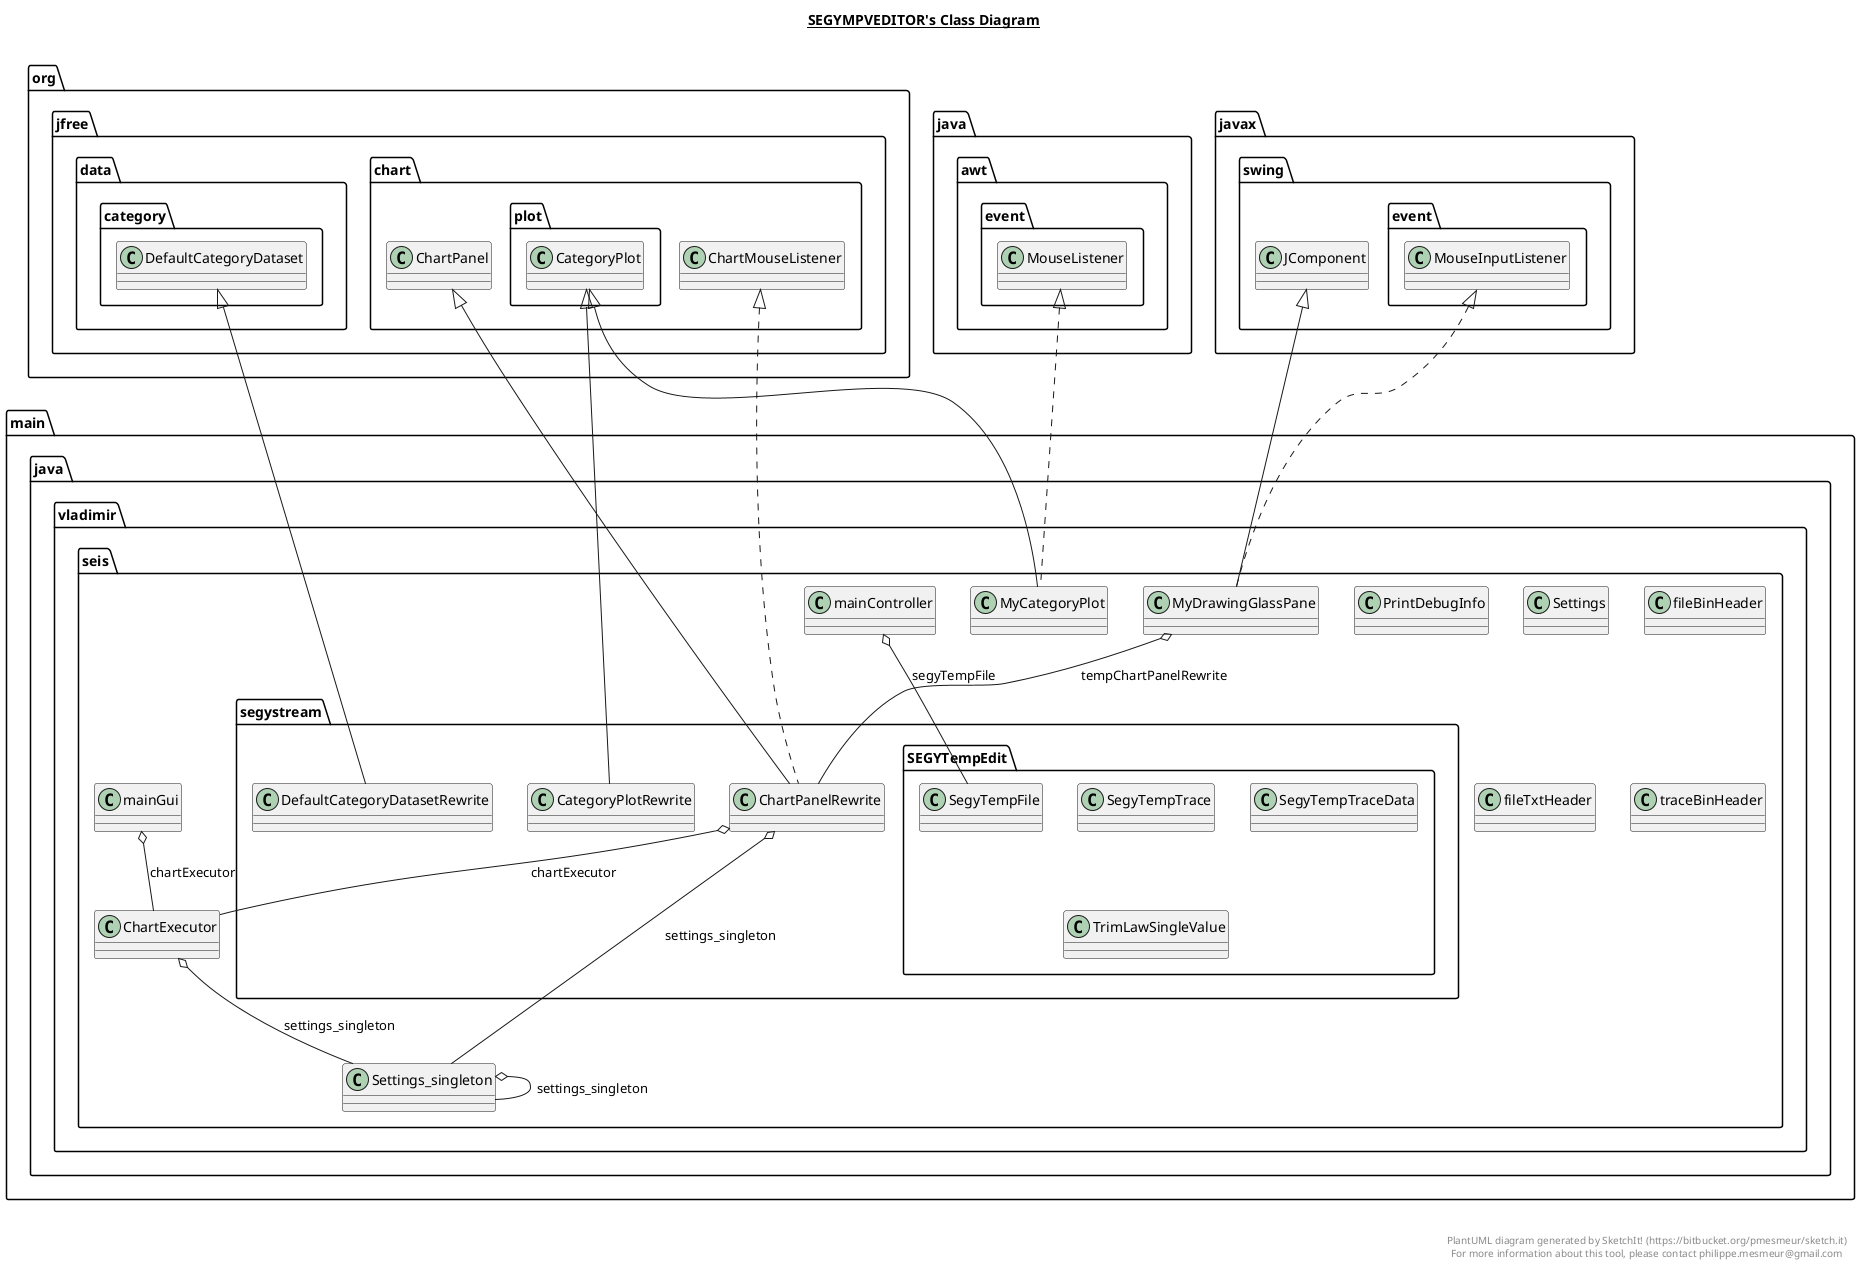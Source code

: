 @startuml

title __SEGYMPVEDITOR's Class Diagram__\n

  namespace main.java.vladimir.seis {
    class main.java.vladimir.seis.ChartExecutor {
    }
  }
  

  namespace main.java.vladimir.seis {
    class main.java.vladimir.seis.MyCategoryPlot {
    }
  }
  

  namespace main.java.vladimir.seis {
    class main.java.vladimir.seis.MyDrawingGlassPane {
    }
  }
  

  namespace main.java.vladimir.seis {
    class main.java.vladimir.seis.PrintDebugInfo {
    }
  }
  

  namespace main.java.vladimir.seis {
    class main.java.vladimir.seis.Settings {
    }
  }
  

  namespace main.java.vladimir.seis {
    class main.java.vladimir.seis.Settings_singleton {
    }
  }
  

  namespace main.java.vladimir.seis {
    class main.java.vladimir.seis.fileBinHeader {
    }
  }
  

  namespace main.java.vladimir.seis {
    class main.java.vladimir.seis.fileTxtHeader {
    }
  }
  

  namespace main.java.vladimir.seis {
    class main.java.vladimir.seis.mainController {
    }
  }
  

  namespace main.java.vladimir.seis {
    class main.java.vladimir.seis.mainGui {
    }
  }
  

  namespace main.java.vladimir.seis {
    namespace segystream {
      class main.java.vladimir.seis.segystream.CategoryPlotRewrite {
      }
    }
  }
  

  namespace main.java.vladimir.seis {
    namespace segystream {
      class main.java.vladimir.seis.segystream.ChartPanelRewrite {
      }
    }
  }
  

  namespace main.java.vladimir.seis {
    namespace segystream {
      class main.java.vladimir.seis.segystream.DefaultCategoryDatasetRewrite {
      }
    }
  }
  

  namespace main.java.vladimir.seis {
    namespace segystream {
      namespace SEGYTempEdit {
        class main.java.vladimir.seis.segystream.SEGYTempEdit.SegyTempFile {
        }
      }
    }
  }
  

  namespace main.java.vladimir.seis {
    namespace segystream {
      namespace SEGYTempEdit {
        class main.java.vladimir.seis.segystream.SEGYTempEdit.SegyTempTrace {
        }
      }
    }
  }
  

  namespace main.java.vladimir.seis {
    namespace segystream {
      namespace SEGYTempEdit {
        class main.java.vladimir.seis.segystream.SEGYTempEdit.SegyTempTraceData {
        }
      }
    }
  }
  

  namespace main.java.vladimir.seis {
    namespace segystream {
      namespace SEGYTempEdit {
        class main.java.vladimir.seis.segystream.SEGYTempEdit.TrimLawSingleValue {
        }
      }
    }
  }
  

  namespace main.java.vladimir.seis {
    class main.java.vladimir.seis.traceBinHeader {
    }
  }
  

  main.java.vladimir.seis.ChartExecutor o-- main.java.vladimir.seis.Settings_singleton : settings_singleton
  main.java.vladimir.seis.MyCategoryPlot .up.|> java.awt.event.MouseListener
  main.java.vladimir.seis.MyCategoryPlot -up-|> org.jfree.chart.plot.CategoryPlot
  main.java.vladimir.seis.MyDrawingGlassPane .up.|> javax.swing.event.MouseInputListener
  main.java.vladimir.seis.MyDrawingGlassPane -up-|> javax.swing.JComponent
  main.java.vladimir.seis.MyDrawingGlassPane o-- main.java.vladimir.seis.segystream.ChartPanelRewrite : tempChartPanelRewrite
  main.java.vladimir.seis.Settings_singleton o-- main.java.vladimir.seis.Settings_singleton : settings_singleton
  main.java.vladimir.seis.mainController o-- main.java.vladimir.seis.segystream.SEGYTempEdit.SegyTempFile : segyTempFile
  main.java.vladimir.seis.mainGui o-- main.java.vladimir.seis.ChartExecutor : chartExecutor
  main.java.vladimir.seis.segystream.CategoryPlotRewrite -up-|> org.jfree.chart.plot.CategoryPlot
  main.java.vladimir.seis.segystream.ChartPanelRewrite .up.|> org.jfree.chart.ChartMouseListener
  main.java.vladimir.seis.segystream.ChartPanelRewrite -up-|> org.jfree.chart.ChartPanel
  main.java.vladimir.seis.segystream.ChartPanelRewrite o-- main.java.vladimir.seis.ChartExecutor : chartExecutor
  main.java.vladimir.seis.segystream.ChartPanelRewrite o-- main.java.vladimir.seis.Settings_singleton : settings_singleton
  main.java.vladimir.seis.segystream.DefaultCategoryDatasetRewrite -up-|> org.jfree.data.category.DefaultCategoryDataset


right footer


PlantUML diagram generated by SketchIt! (https://bitbucket.org/pmesmeur/sketch.it)
For more information about this tool, please contact philippe.mesmeur@gmail.com
endfooter

@enduml
